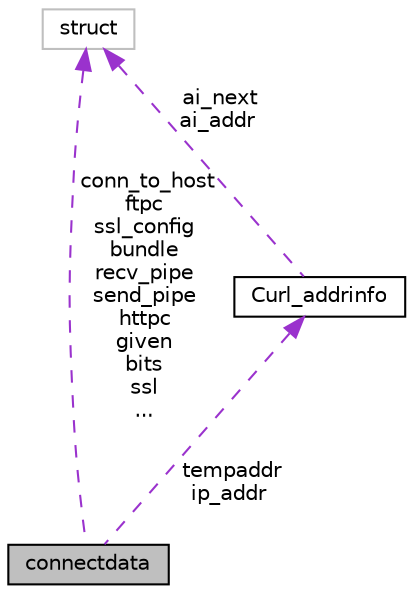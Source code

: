 digraph "connectdata"
{
  edge [fontname="Helvetica",fontsize="10",labelfontname="Helvetica",labelfontsize="10"];
  node [fontname="Helvetica",fontsize="10",shape=record];
  Node1 [label="connectdata",height=0.2,width=0.4,color="black", fillcolor="grey75", style="filled", fontcolor="black"];
  Node2 -> Node1 [dir="back",color="darkorchid3",fontsize="10",style="dashed",label=" conn_to_host\nftpc\nssl_config\nbundle\nrecv_pipe\nsend_pipe\nhttpc\ngiven\nbits\nssl\n..." ,fontname="Helvetica"];
  Node2 [label="struct",height=0.2,width=0.4,color="grey75", fillcolor="white", style="filled"];
  Node3 -> Node1 [dir="back",color="darkorchid3",fontsize="10",style="dashed",label=" tempaddr\nip_addr" ,fontname="Helvetica"];
  Node3 [label="Curl_addrinfo",height=0.2,width=0.4,color="black", fillcolor="white", style="filled",URL="$struct_curl__addrinfo.html"];
  Node2 -> Node3 [dir="back",color="darkorchid3",fontsize="10",style="dashed",label=" ai_next\nai_addr" ,fontname="Helvetica"];
}
